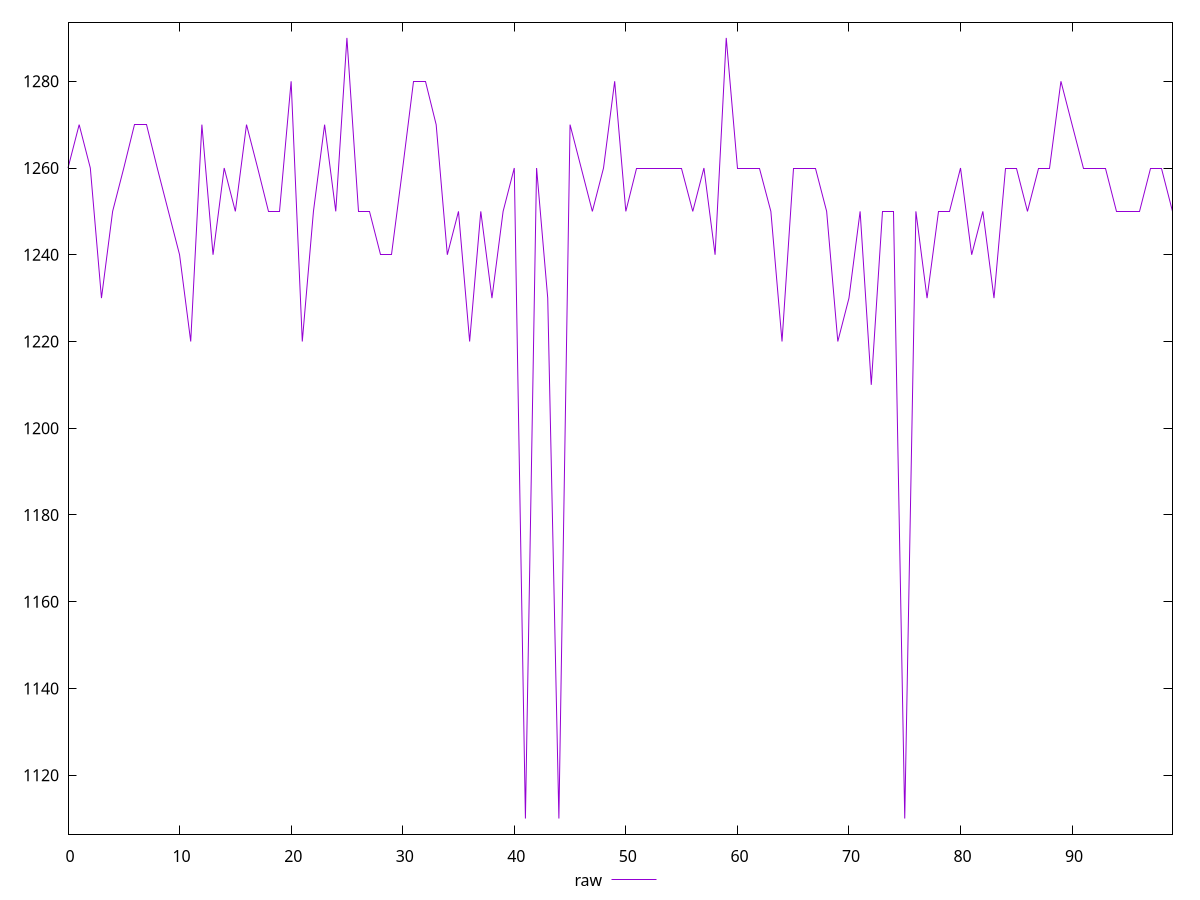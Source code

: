 reset

$raw <<EOF
0 1260
1 1270
2 1260
3 1230
4 1250
5 1260
6 1270
7 1270
8 1260
9 1250
10 1240
11 1220
12 1270
13 1240
14 1260
15 1250
16 1270
17 1260
18 1250
19 1250
20 1280
21 1220
22 1250
23 1270
24 1250
25 1290
26 1250
27 1250
28 1240
29 1240
30 1260
31 1280
32 1280
33 1270
34 1240
35 1250
36 1220
37 1250
38 1230
39 1250
40 1260
41 1110
42 1260
43 1230
44 1110
45 1270
46 1260
47 1250
48 1260
49 1280
50 1250
51 1260
52 1260
53 1260
54 1260
55 1260
56 1250
57 1260
58 1240
59 1290
60 1260
61 1260
62 1260
63 1250
64 1220
65 1260
66 1260
67 1260
68 1250
69 1220
70 1230
71 1250
72 1210
73 1250
74 1250
75 1110
76 1250
77 1230
78 1250
79 1250
80 1260
81 1240
82 1250
83 1230
84 1260
85 1260
86 1250
87 1260
88 1260
89 1280
90 1270
91 1260
92 1260
93 1260
94 1250
95 1250
96 1250
97 1260
98 1260
99 1250
EOF

set key outside below
set xrange [0:99]
set yrange [1106.4:1293.6]
set trange [1106.4:1293.6]
set terminal svg size 640, 500 enhanced background rgb 'white'
set output "reports/report_00030_2021-02-24T20-42-31.540Z/uses-http2/samples/agenda/raw/values.svg"

plot $raw title "raw" with line

reset
